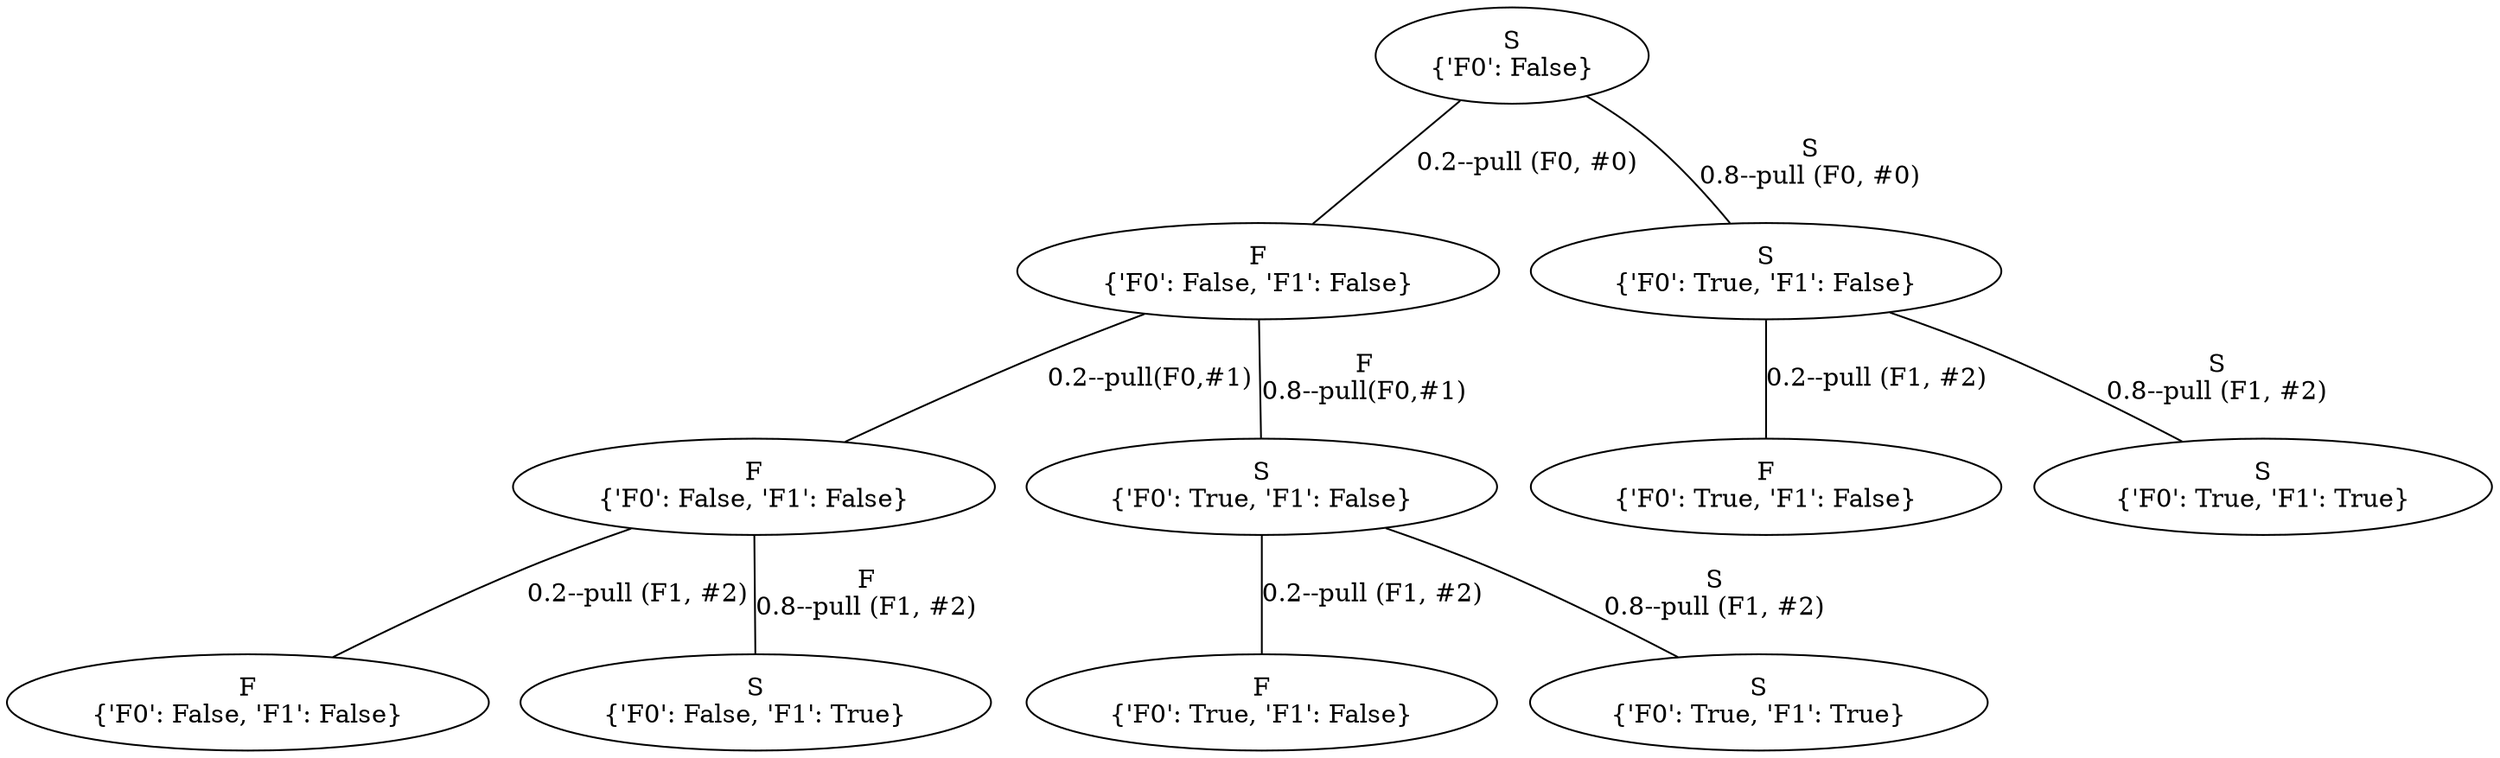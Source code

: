 graph G {
	140001827957216 [label="S
{'F0': False}"]
	140001827957024 [label="S
{'F0': False, 'F1': False}"]
	140001827957216 -- 140001827957024 [label="0.2--pull (F0, #0)"]
	140001827957024 [label="F
{'F0': False, 'F1': False}"]
	140001827956976 [label="F
{'F0': False, 'F1': False}"]
	140001827957024 -- 140001827956976 [label="0.2--pull(F0,#1)"]
	140001827956976 [label="F
{'F0': False, 'F1': False}"]
	140001826030304 [label="F
{'F0': False, 'F1': False}"]
	140001827956976 -- 140001826030304 [label="0.2--pull (F1, #2)"]
	140001826030304 [label="F
{'F0': False, 'F1': False}"]
	140001826030544 [label="{'F0': False, 'F1': True}"]
	140001827956976 -- 140001826030544 [label="F
0.8--pull (F1, #2)"]
	140001826030544 [label="S
{'F0': False, 'F1': True}"]
	140001826030160 [label="{'F0': True, 'F1': False}"]
	140001827957024 -- 140001826030160 [label="F
0.8--pull(F0,#1)"]
	140001826030160 [label="S
{'F0': True, 'F1': False}"]
	140001826030352 [label="S
{'F0': True, 'F1': False}"]
	140001826030160 -- 140001826030352 [label="0.2--pull (F1, #2)"]
	140001826030352 [label="F
{'F0': True, 'F1': False}"]
	140001826030256 [label="{'F0': True, 'F1': True}"]
	140001826030160 -- 140001826030256 [label="S
0.8--pull (F1, #2)"]
	140001826030256 [label="S
{'F0': True, 'F1': True}"]
	140001827956928 [label="{'F0': True, 'F1': False}"]
	140001827957216 -- 140001827956928 [label="S
0.8--pull (F0, #0)"]
	140001827956928 [label="S
{'F0': True, 'F1': False}"]
	140001826030400 [label="S
{'F0': True, 'F1': False}"]
	140001827956928 -- 140001826030400 [label="0.2--pull (F1, #2)"]
	140001826030400 [label="F
{'F0': True, 'F1': False}"]
	140001826030448 [label="{'F0': True, 'F1': True}"]
	140001827956928 -- 140001826030448 [label="S
0.8--pull (F1, #2)"]
	140001826030448 [label="S
{'F0': True, 'F1': True}"]
}
